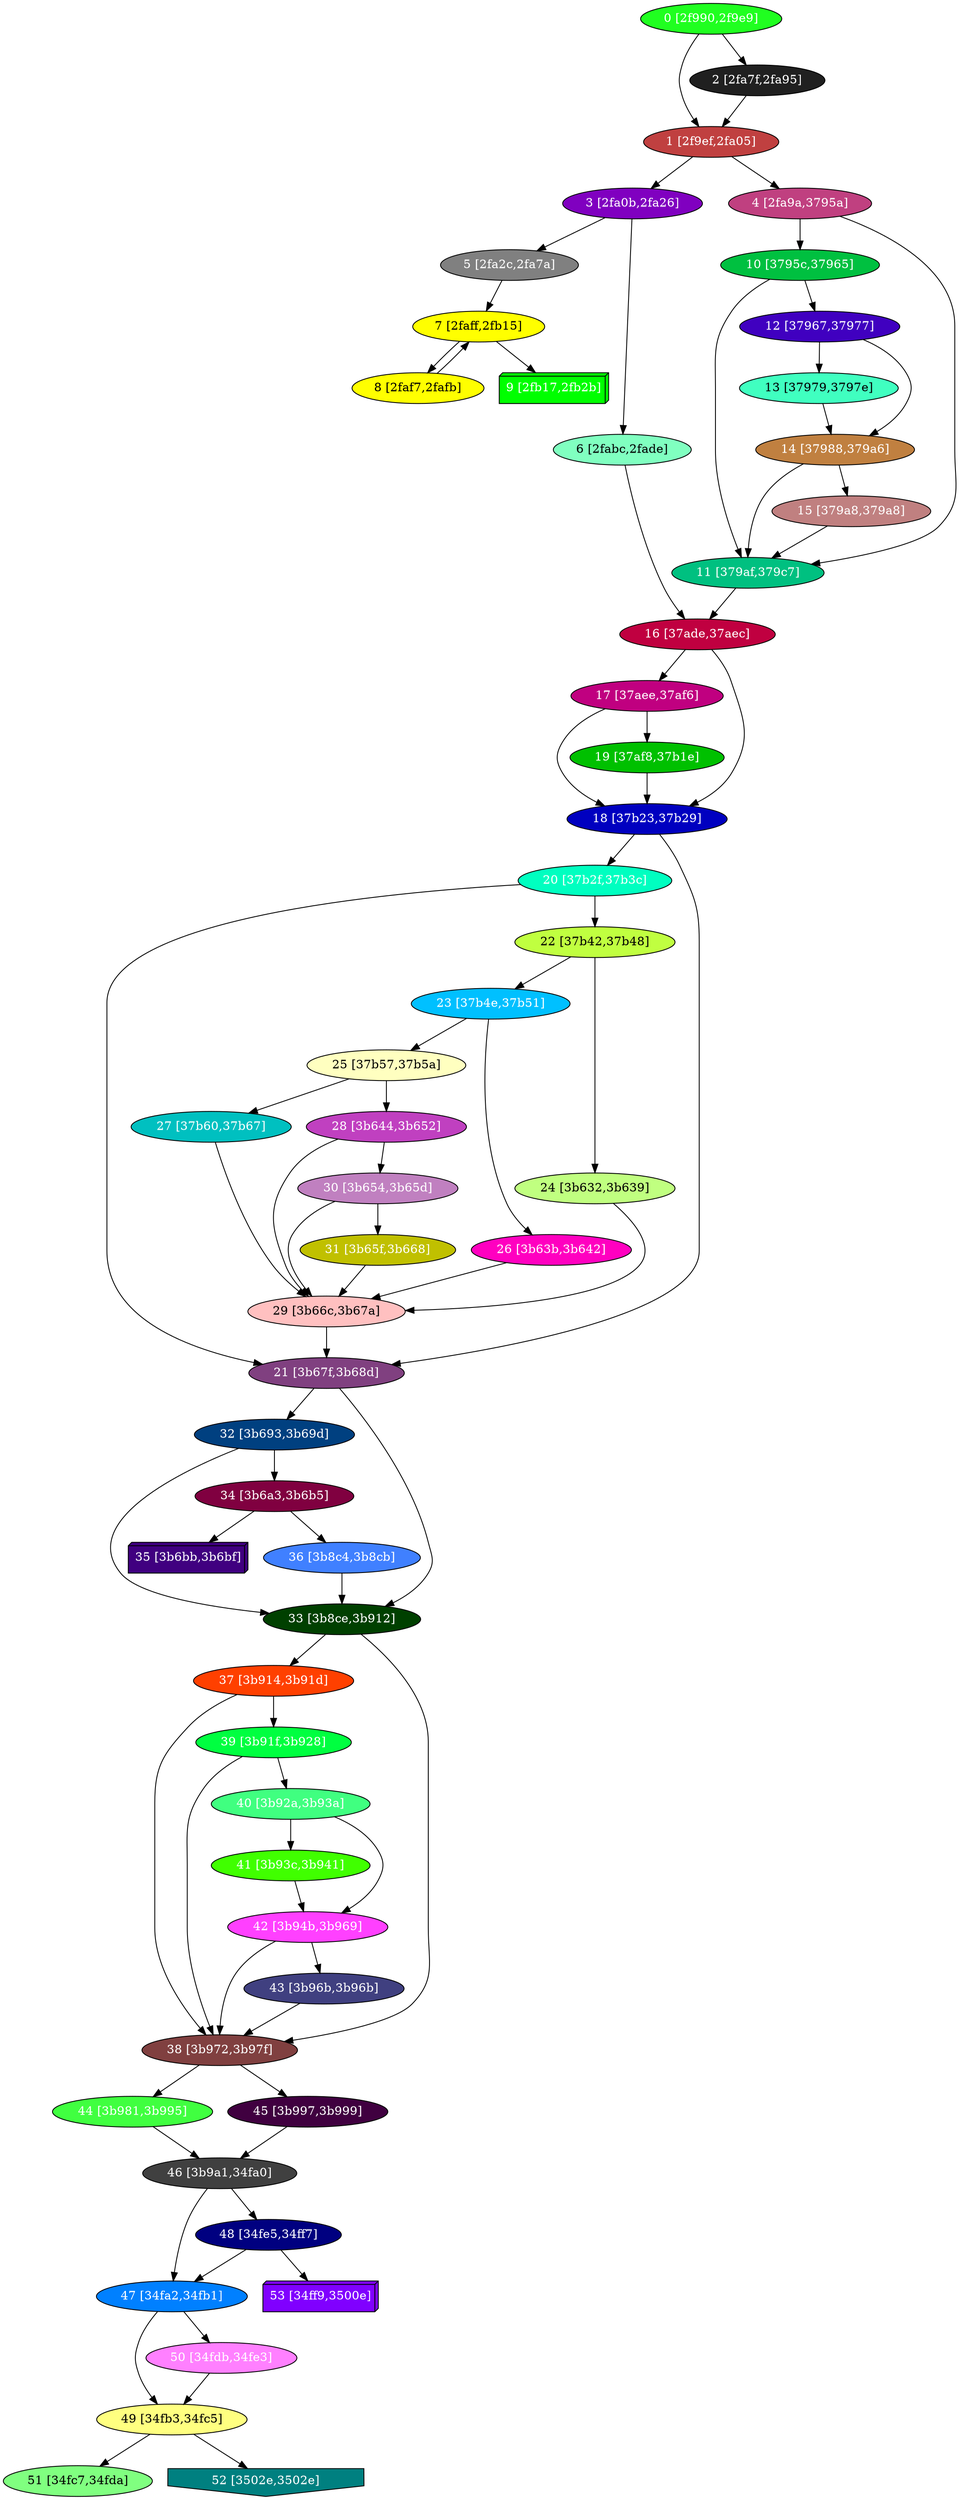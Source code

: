 diGraph libnss3{
	libnss3_0  [style=filled fillcolor="#20FF20" fontcolor="#ffffff" shape=oval label="0 [2f990,2f9e9]"]
	libnss3_1  [style=filled fillcolor="#C04040" fontcolor="#ffffff" shape=oval label="1 [2f9ef,2fa05]"]
	libnss3_2  [style=filled fillcolor="#202020" fontcolor="#ffffff" shape=oval label="2 [2fa7f,2fa95]"]
	libnss3_3  [style=filled fillcolor="#8000C0" fontcolor="#ffffff" shape=oval label="3 [2fa0b,2fa26]"]
	libnss3_4  [style=filled fillcolor="#C04080" fontcolor="#ffffff" shape=oval label="4 [2fa9a,3795a]"]
	libnss3_5  [style=filled fillcolor="#808080" fontcolor="#ffffff" shape=oval label="5 [2fa2c,2fa7a]"]
	libnss3_6  [style=filled fillcolor="#80FFC0" fontcolor="#000000" shape=oval label="6 [2fabc,2fade]"]
	libnss3_7  [style=filled fillcolor="#FFFF00" fontcolor="#000000" shape=oval label="7 [2faff,2fb15]"]
	libnss3_8  [style=filled fillcolor="#FFFF00" fontcolor="#000000" shape=oval label="8 [2faf7,2fafb]"]
	libnss3_9  [style=filled fillcolor="#00FF00" fontcolor="#ffffff" shape=box3d label="9 [2fb17,2fb2b]"]
	libnss3_a  [style=filled fillcolor="#00C040" fontcolor="#ffffff" shape=oval label="10 [3795c,37965]"]
	libnss3_b  [style=filled fillcolor="#00C080" fontcolor="#ffffff" shape=oval label="11 [379af,379c7]"]
	libnss3_c  [style=filled fillcolor="#4000C0" fontcolor="#ffffff" shape=oval label="12 [37967,37977]"]
	libnss3_d  [style=filled fillcolor="#40FFC0" fontcolor="#000000" shape=oval label="13 [37979,3797e]"]
	libnss3_e  [style=filled fillcolor="#C08040" fontcolor="#ffffff" shape=oval label="14 [37988,379a6]"]
	libnss3_f  [style=filled fillcolor="#C08080" fontcolor="#ffffff" shape=oval label="15 [379a8,379a8]"]
	libnss3_10  [style=filled fillcolor="#C00040" fontcolor="#ffffff" shape=oval label="16 [37ade,37aec]"]
	libnss3_11  [style=filled fillcolor="#C00080" fontcolor="#ffffff" shape=oval label="17 [37aee,37af6]"]
	libnss3_12  [style=filled fillcolor="#0000C0" fontcolor="#ffffff" shape=oval label="18 [37b23,37b29]"]
	libnss3_13  [style=filled fillcolor="#00C000" fontcolor="#ffffff" shape=oval label="19 [37af8,37b1e]"]
	libnss3_14  [style=filled fillcolor="#00FFC0" fontcolor="#ffffff" shape=oval label="20 [37b2f,37b3c]"]
	libnss3_15  [style=filled fillcolor="#804080" fontcolor="#ffffff" shape=oval label="21 [3b67f,3b68d]"]
	libnss3_16  [style=filled fillcolor="#C0FF40" fontcolor="#000000" shape=oval label="22 [37b42,37b48]"]
	libnss3_17  [style=filled fillcolor="#00C0FF" fontcolor="#ffffff" shape=oval label="23 [37b4e,37b51]"]
	libnss3_18  [style=filled fillcolor="#C0FF80" fontcolor="#000000" shape=oval label="24 [3b632,3b639]"]
	libnss3_19  [style=filled fillcolor="#FFFFC0" fontcolor="#000000" shape=oval label="25 [37b57,37b5a]"]
	libnss3_1a  [style=filled fillcolor="#FF00C0" fontcolor="#ffffff" shape=oval label="26 [3b63b,3b642]"]
	libnss3_1b  [style=filled fillcolor="#00C0C0" fontcolor="#ffffff" shape=oval label="27 [37b60,37b67]"]
	libnss3_1c  [style=filled fillcolor="#C040C0" fontcolor="#ffffff" shape=oval label="28 [3b644,3b652]"]
	libnss3_1d  [style=filled fillcolor="#FFC0C0" fontcolor="#000000" shape=oval label="29 [3b66c,3b67a]"]
	libnss3_1e  [style=filled fillcolor="#C080C0" fontcolor="#ffffff" shape=oval label="30 [3b654,3b65d]"]
	libnss3_1f  [style=filled fillcolor="#C0C000" fontcolor="#ffffff" shape=oval label="31 [3b65f,3b668]"]
	libnss3_20  [style=filled fillcolor="#004080" fontcolor="#ffffff" shape=oval label="32 [3b693,3b69d]"]
	libnss3_21  [style=filled fillcolor="#004000" fontcolor="#ffffff" shape=oval label="33 [3b8ce,3b912]"]
	libnss3_22  [style=filled fillcolor="#800040" fontcolor="#ffffff" shape=oval label="34 [3b6a3,3b6b5]"]
	libnss3_23  [style=filled fillcolor="#400080" fontcolor="#ffffff" shape=box3d label="35 [3b6bb,3b6bf]"]
	libnss3_24  [style=filled fillcolor="#4080FF" fontcolor="#ffffff" shape=oval label="36 [3b8c4,3b8cb]"]
	libnss3_25  [style=filled fillcolor="#FF4000" fontcolor="#ffffff" shape=oval label="37 [3b914,3b91d]"]
	libnss3_26  [style=filled fillcolor="#804040" fontcolor="#ffffff" shape=oval label="38 [3b972,3b97f]"]
	libnss3_27  [style=filled fillcolor="#00FF40" fontcolor="#ffffff" shape=oval label="39 [3b91f,3b928]"]
	libnss3_28  [style=filled fillcolor="#40FF80" fontcolor="#ffffff" shape=oval label="40 [3b92a,3b93a]"]
	libnss3_29  [style=filled fillcolor="#40FF00" fontcolor="#ffffff" shape=oval label="41 [3b93c,3b941]"]
	libnss3_2a  [style=filled fillcolor="#FF40FF" fontcolor="#ffffff" shape=oval label="42 [3b94b,3b969]"]
	libnss3_2b  [style=filled fillcolor="#404080" fontcolor="#ffffff" shape=oval label="43 [3b96b,3b96b]"]
	libnss3_2c  [style=filled fillcolor="#40FF40" fontcolor="#ffffff" shape=oval label="44 [3b981,3b995]"]
	libnss3_2d  [style=filled fillcolor="#400040" fontcolor="#ffffff" shape=oval label="45 [3b997,3b999]"]
	libnss3_2e  [style=filled fillcolor="#404040" fontcolor="#ffffff" shape=oval label="46 [3b9a1,34fa0]"]
	libnss3_2f  [style=filled fillcolor="#0080FF" fontcolor="#ffffff" shape=oval label="47 [34fa2,34fb1]"]
	libnss3_30  [style=filled fillcolor="#000080" fontcolor="#ffffff" shape=oval label="48 [34fe5,34ff7]"]
	libnss3_31  [style=filled fillcolor="#FFFF80" fontcolor="#000000" shape=oval label="49 [34fb3,34fc5]"]
	libnss3_32  [style=filled fillcolor="#FF80FF" fontcolor="#ffffff" shape=oval label="50 [34fdb,34fe3]"]
	libnss3_33  [style=filled fillcolor="#80FF80" fontcolor="#000000" shape=oval label="51 [34fc7,34fda]"]
	libnss3_34  [style=filled fillcolor="#008080" fontcolor="#ffffff" shape=invhouse label="52 [3502e,3502e]"]
	libnss3_35  [style=filled fillcolor="#8000FF" fontcolor="#ffffff" shape=box3d label="53 [34ff9,3500e]"]

	libnss3_0 -> libnss3_1
	libnss3_0 -> libnss3_2
	libnss3_1 -> libnss3_3
	libnss3_1 -> libnss3_4
	libnss3_2 -> libnss3_1
	libnss3_3 -> libnss3_5
	libnss3_3 -> libnss3_6
	libnss3_4 -> libnss3_a
	libnss3_4 -> libnss3_b
	libnss3_5 -> libnss3_7
	libnss3_6 -> libnss3_10
	libnss3_7 -> libnss3_8
	libnss3_7 -> libnss3_9
	libnss3_8 -> libnss3_7
	libnss3_a -> libnss3_b
	libnss3_a -> libnss3_c
	libnss3_b -> libnss3_10
	libnss3_c -> libnss3_d
	libnss3_c -> libnss3_e
	libnss3_d -> libnss3_e
	libnss3_e -> libnss3_b
	libnss3_e -> libnss3_f
	libnss3_f -> libnss3_b
	libnss3_10 -> libnss3_11
	libnss3_10 -> libnss3_12
	libnss3_11 -> libnss3_12
	libnss3_11 -> libnss3_13
	libnss3_12 -> libnss3_14
	libnss3_12 -> libnss3_15
	libnss3_13 -> libnss3_12
	libnss3_14 -> libnss3_15
	libnss3_14 -> libnss3_16
	libnss3_15 -> libnss3_20
	libnss3_15 -> libnss3_21
	libnss3_16 -> libnss3_17
	libnss3_16 -> libnss3_18
	libnss3_17 -> libnss3_19
	libnss3_17 -> libnss3_1a
	libnss3_18 -> libnss3_1d
	libnss3_19 -> libnss3_1b
	libnss3_19 -> libnss3_1c
	libnss3_1a -> libnss3_1d
	libnss3_1b -> libnss3_1d
	libnss3_1c -> libnss3_1d
	libnss3_1c -> libnss3_1e
	libnss3_1d -> libnss3_15
	libnss3_1e -> libnss3_1d
	libnss3_1e -> libnss3_1f
	libnss3_1f -> libnss3_1d
	libnss3_20 -> libnss3_21
	libnss3_20 -> libnss3_22
	libnss3_21 -> libnss3_25
	libnss3_21 -> libnss3_26
	libnss3_22 -> libnss3_23
	libnss3_22 -> libnss3_24
	libnss3_24 -> libnss3_21
	libnss3_25 -> libnss3_26
	libnss3_25 -> libnss3_27
	libnss3_26 -> libnss3_2c
	libnss3_26 -> libnss3_2d
	libnss3_27 -> libnss3_26
	libnss3_27 -> libnss3_28
	libnss3_28 -> libnss3_29
	libnss3_28 -> libnss3_2a
	libnss3_29 -> libnss3_2a
	libnss3_2a -> libnss3_26
	libnss3_2a -> libnss3_2b
	libnss3_2b -> libnss3_26
	libnss3_2c -> libnss3_2e
	libnss3_2d -> libnss3_2e
	libnss3_2e -> libnss3_2f
	libnss3_2e -> libnss3_30
	libnss3_2f -> libnss3_31
	libnss3_2f -> libnss3_32
	libnss3_30 -> libnss3_2f
	libnss3_30 -> libnss3_35
	libnss3_31 -> libnss3_33
	libnss3_31 -> libnss3_34
	libnss3_32 -> libnss3_31
}
